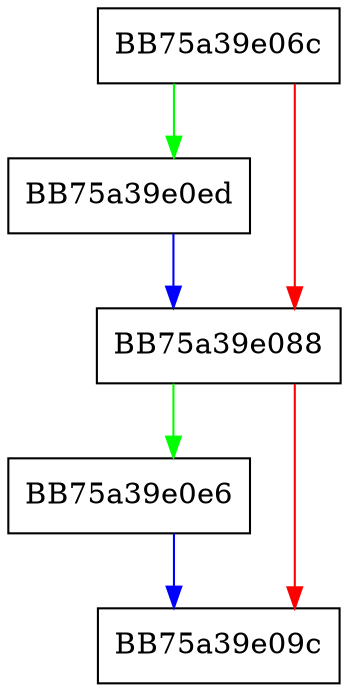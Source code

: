digraph NotifyPreEnterFileSystem {
  node [shape="box"];
  graph [splines=ortho];
  BB75a39e06c -> BB75a39e0ed [color="green"];
  BB75a39e06c -> BB75a39e088 [color="red"];
  BB75a39e088 -> BB75a39e0e6 [color="green"];
  BB75a39e088 -> BB75a39e09c [color="red"];
  BB75a39e0e6 -> BB75a39e09c [color="blue"];
  BB75a39e0ed -> BB75a39e088 [color="blue"];
}
